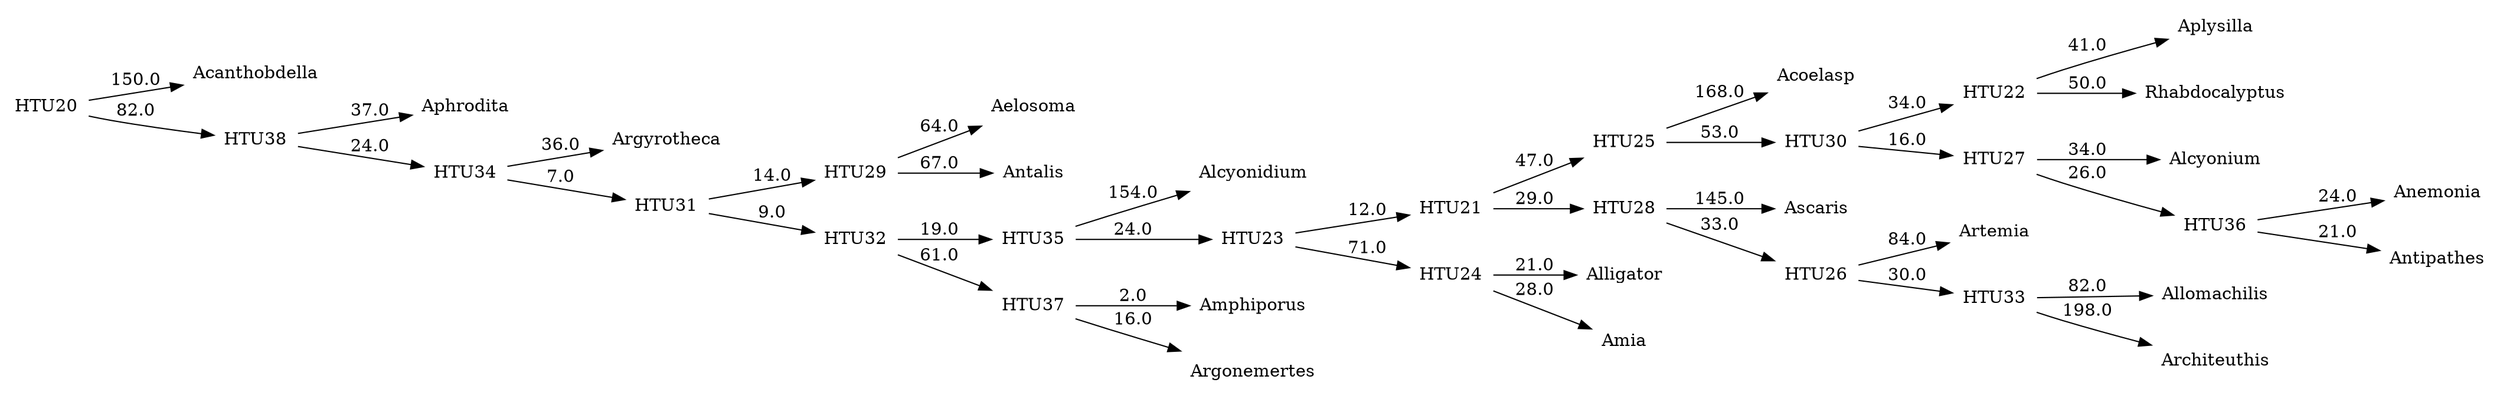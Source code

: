 digraph G {
	rankdir = LR;	edge [colorscheme=spectral11];	node [shape = none];

    0 [label=Acanthobdella];
    1 [label=Acoelasp];
    2 [label=Aelosoma];
    3 [label=Alcyonidium];
    4 [label=Alcyonium];
    5 [label=Alligator];
    6 [label=Allomachilis];
    7 [label=Amia];
    8 [label=Amphiporus];
    9 [label=Anemonia];
    10 [label=Antalis];
    11 [label=Antipathes];
    12 [label=Aphrodita];
    13 [label=Aplysilla];
    14 [label=Architeuthis];
    15 [label=Argonemertes];
    16 [label=Argyrotheca];
    17 [label=Artemia];
    18 [label=Ascaris];
    19 [label=Rhabdocalyptus];
    20 [label=HTU20];
    21 [label=HTU21];
    22 [label=HTU22];
    23 [label=HTU23];
    24 [label=HTU24];
    25 [label=HTU25];
    26 [label=HTU26];
    27 [label=HTU27];
    28 [label=HTU28];
    29 [label=HTU29];
    30 [label=HTU30];
    31 [label=HTU31];
    32 [label=HTU32];
    33 [label=HTU33];
    34 [label=HTU34];
    35 [label=HTU35];
    36 [label=HTU36];
    37 [label=HTU37];
    38 [label=HTU38];
    20 -> 0 [label=150.0];
    20 -> 38 [label=82.0];
    21 -> 25 [label=47.0];
    21 -> 28 [label=29.0];
    22 -> 13 [label=41.0];
    22 -> 19 [label=50.0];
    23 -> 21 [label=12.0];
    23 -> 24 [label=71.0];
    24 -> 5 [label=21.0];
    24 -> 7 [label=28.0];
    25 -> 1 [label=168.0];
    25 -> 30 [label=53.0];
    26 -> 17 [label=84.0];
    26 -> 33 [label=30.0];
    27 -> 4 [label=34.0];
    27 -> 36 [label=26.0];
    28 -> 18 [label=145.0];
    28 -> 26 [label=33.0];
    29 -> 2 [label=64.0];
    29 -> 10 [label=67.0];
    30 -> 22 [label=34.0];
    30 -> 27 [label=16.0];
    31 -> 29 [label=14.0];
    31 -> 32 [label=9.0];
    32 -> 35 [label=19.0];
    32 -> 37 [label=61.0];
    33 -> 6 [label=82.0];
    33 -> 14 [label=198.0];
    34 -> 16 [label=36.0];
    34 -> 31 [label=7.0];
    35 -> 3 [label=154.0];
    35 -> 23 [label=24.0];
    36 -> 9 [label=24.0];
    36 -> 11 [label=21.0];
    37 -> 8 [label=2.0];
    37 -> 15 [label=16.0];
    38 -> 12 [label=37.0];
    38 -> 34 [label=24.0];
}
//3734.0
